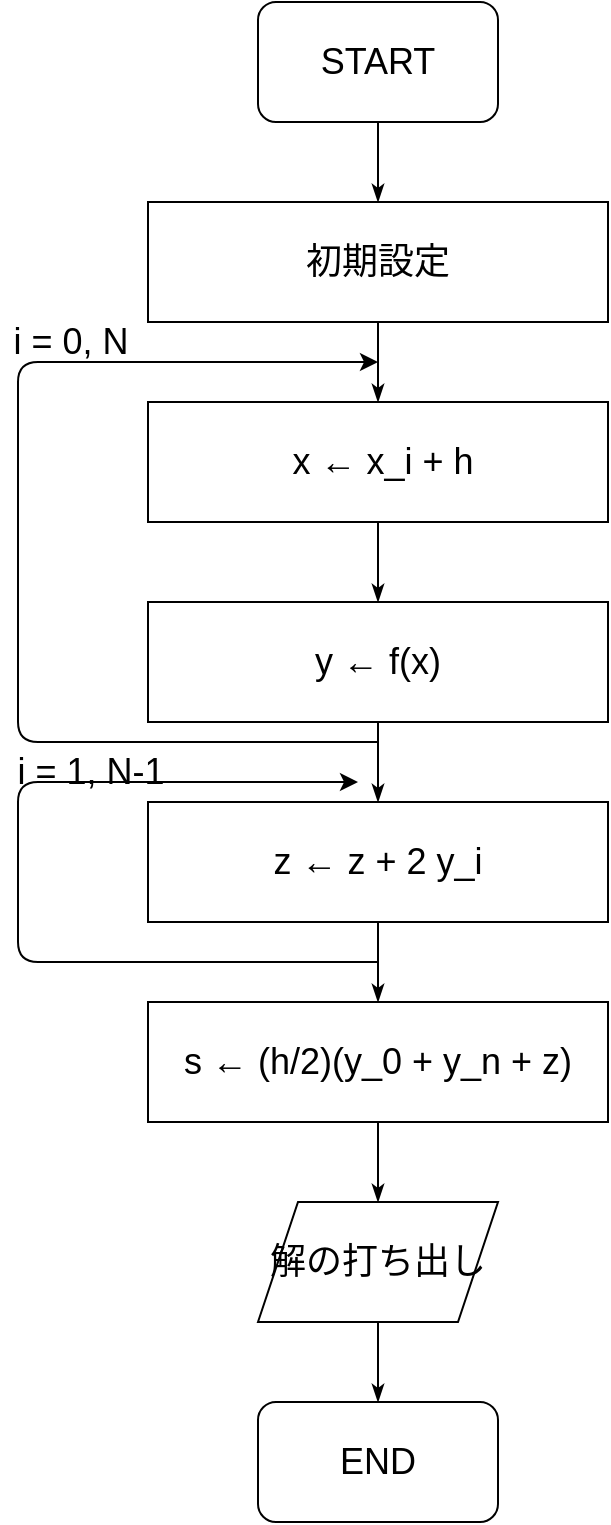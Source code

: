 <mxfile version="13.6.9" type="device"><diagram id="C5RBs43oDa-KdzZeNtuy" name="Page-1"><mxGraphModel dx="946" dy="517" grid="1" gridSize="10" guides="1" tooltips="1" connect="1" arrows="1" fold="1" page="1" pageScale="1" pageWidth="827" pageHeight="1169" math="0" shadow="0"><root><mxCell id="WIyWlLk6GJQsqaUBKTNV-0"/><mxCell id="WIyWlLk6GJQsqaUBKTNV-1" parent="WIyWlLk6GJQsqaUBKTNV-0"/><mxCell id="LUfyRW0H-IYIdBlhePFg-0" value="END" style="rounded=1;whiteSpace=wrap;html=1;fontSize=18;" vertex="1" parent="WIyWlLk6GJQsqaUBKTNV-1"><mxGeometry x="180" y="740" width="120" height="60" as="geometry"/></mxCell><mxCell id="LUfyRW0H-IYIdBlhePFg-3" value="" style="edgeStyle=orthogonalEdgeStyle;rounded=0;orthogonalLoop=1;jettySize=auto;html=1;startArrow=none;startFill=0;endArrow=classicThin;endFill=1;strokeWidth=1;fillColor=#A6DBFF;fontSize=18;" edge="1" parent="WIyWlLk6GJQsqaUBKTNV-1" source="LUfyRW0H-IYIdBlhePFg-1" target="LUfyRW0H-IYIdBlhePFg-2"><mxGeometry relative="1" as="geometry"/></mxCell><mxCell id="LUfyRW0H-IYIdBlhePFg-1" value="START" style="rounded=1;whiteSpace=wrap;html=1;fontSize=18;" vertex="1" parent="WIyWlLk6GJQsqaUBKTNV-1"><mxGeometry x="180" y="40" width="120" height="60" as="geometry"/></mxCell><mxCell id="LUfyRW0H-IYIdBlhePFg-5" value="" style="edgeStyle=orthogonalEdgeStyle;rounded=0;orthogonalLoop=1;jettySize=auto;html=1;startArrow=none;startFill=0;endArrow=classicThin;endFill=1;strokeWidth=1;fillColor=#A6DBFF;fontSize=18;" edge="1" parent="WIyWlLk6GJQsqaUBKTNV-1" source="LUfyRW0H-IYIdBlhePFg-2" target="LUfyRW0H-IYIdBlhePFg-4"><mxGeometry relative="1" as="geometry"/></mxCell><mxCell id="LUfyRW0H-IYIdBlhePFg-2" value="初期設定" style="rounded=0;whiteSpace=wrap;html=1;fontSize=18;" vertex="1" parent="WIyWlLk6GJQsqaUBKTNV-1"><mxGeometry x="125" y="140" width="230" height="60" as="geometry"/></mxCell><mxCell id="LUfyRW0H-IYIdBlhePFg-7" value="" style="edgeStyle=orthogonalEdgeStyle;rounded=0;orthogonalLoop=1;jettySize=auto;html=1;startArrow=none;startFill=0;endArrow=classicThin;endFill=1;strokeWidth=1;fillColor=#A6DBFF;fontSize=18;" edge="1" parent="WIyWlLk6GJQsqaUBKTNV-1" source="LUfyRW0H-IYIdBlhePFg-4" target="LUfyRW0H-IYIdBlhePFg-6"><mxGeometry relative="1" as="geometry"/></mxCell><mxCell id="LUfyRW0H-IYIdBlhePFg-4" value="&amp;nbsp;x ← x_i + h" style="rounded=0;whiteSpace=wrap;html=1;fontSize=18;" vertex="1" parent="WIyWlLk6GJQsqaUBKTNV-1"><mxGeometry x="125" y="240" width="230" height="60" as="geometry"/></mxCell><mxCell id="LUfyRW0H-IYIdBlhePFg-9" value="" style="edgeStyle=orthogonalEdgeStyle;rounded=0;orthogonalLoop=1;jettySize=auto;html=1;startArrow=none;startFill=0;endArrow=classicThin;endFill=1;strokeWidth=1;fillColor=#A6DBFF;fontSize=18;" edge="1" parent="WIyWlLk6GJQsqaUBKTNV-1" source="LUfyRW0H-IYIdBlhePFg-6" target="LUfyRW0H-IYIdBlhePFg-8"><mxGeometry relative="1" as="geometry"/></mxCell><mxCell id="LUfyRW0H-IYIdBlhePFg-6" value="y ← f(x)" style="rounded=0;whiteSpace=wrap;html=1;fontSize=18;" vertex="1" parent="WIyWlLk6GJQsqaUBKTNV-1"><mxGeometry x="125" y="340" width="230" height="60" as="geometry"/></mxCell><mxCell id="LUfyRW0H-IYIdBlhePFg-11" value="" style="edgeStyle=orthogonalEdgeStyle;rounded=0;orthogonalLoop=1;jettySize=auto;html=1;startArrow=none;startFill=0;endArrow=classicThin;endFill=1;strokeWidth=1;fillColor=#A6DBFF;fontSize=18;" edge="1" parent="WIyWlLk6GJQsqaUBKTNV-1" source="LUfyRW0H-IYIdBlhePFg-8" target="LUfyRW0H-IYIdBlhePFg-10"><mxGeometry relative="1" as="geometry"/></mxCell><mxCell id="LUfyRW0H-IYIdBlhePFg-8" value="z ← z + 2 y_i" style="rounded=0;whiteSpace=wrap;html=1;fontSize=18;" vertex="1" parent="WIyWlLk6GJQsqaUBKTNV-1"><mxGeometry x="125" y="440" width="230" height="60" as="geometry"/></mxCell><mxCell id="LUfyRW0H-IYIdBlhePFg-13" value="" style="edgeStyle=orthogonalEdgeStyle;rounded=0;orthogonalLoop=1;jettySize=auto;html=1;startArrow=none;startFill=0;endArrow=classicThin;endFill=1;strokeWidth=1;fillColor=#A6DBFF;fontSize=18;" edge="1" parent="WIyWlLk6GJQsqaUBKTNV-1" source="LUfyRW0H-IYIdBlhePFg-10" target="LUfyRW0H-IYIdBlhePFg-12"><mxGeometry relative="1" as="geometry"/></mxCell><mxCell id="LUfyRW0H-IYIdBlhePFg-10" value="s ← (h/2)(y_0 + y_n + z)" style="rounded=0;whiteSpace=wrap;html=1;fontSize=18;" vertex="1" parent="WIyWlLk6GJQsqaUBKTNV-1"><mxGeometry x="125" y="540" width="230" height="60" as="geometry"/></mxCell><mxCell id="LUfyRW0H-IYIdBlhePFg-14" value="" style="edgeStyle=orthogonalEdgeStyle;rounded=0;orthogonalLoop=1;jettySize=auto;html=1;startArrow=none;startFill=0;endArrow=classicThin;endFill=1;strokeWidth=1;fillColor=#A6DBFF;fontSize=18;" edge="1" parent="WIyWlLk6GJQsqaUBKTNV-1" source="LUfyRW0H-IYIdBlhePFg-12" target="LUfyRW0H-IYIdBlhePFg-0"><mxGeometry relative="1" as="geometry"/></mxCell><mxCell id="LUfyRW0H-IYIdBlhePFg-12" value="解の打ち出し" style="shape=parallelogram;perimeter=parallelogramPerimeter;whiteSpace=wrap;html=1;fixedSize=1;rounded=0;fontSize=18;" vertex="1" parent="WIyWlLk6GJQsqaUBKTNV-1"><mxGeometry x="180" y="640" width="120" height="60" as="geometry"/></mxCell><mxCell id="LUfyRW0H-IYIdBlhePFg-15" value="" style="endArrow=classic;html=1;strokeWidth=1;fillColor=#A6DBFF;fontSize=18;" edge="1" parent="WIyWlLk6GJQsqaUBKTNV-1"><mxGeometry width="50" height="50" relative="1" as="geometry"><mxPoint x="240" y="410" as="sourcePoint"/><mxPoint x="240" y="220" as="targetPoint"/><Array as="points"><mxPoint x="60" y="410"/><mxPoint x="60" y="220"/></Array></mxGeometry></mxCell><mxCell id="LUfyRW0H-IYIdBlhePFg-16" value="i = 0, N" style="text;html=1;align=center;verticalAlign=middle;resizable=0;points=[];autosize=1;fontSize=18;" vertex="1" parent="WIyWlLk6GJQsqaUBKTNV-1"><mxGeometry x="51" y="195" width="70" height="30" as="geometry"/></mxCell><mxCell id="LUfyRW0H-IYIdBlhePFg-17" value="" style="endArrow=classic;html=1;strokeWidth=1;fillColor=#A6DBFF;fontSize=18;" edge="1" parent="WIyWlLk6GJQsqaUBKTNV-1"><mxGeometry width="50" height="50" relative="1" as="geometry"><mxPoint x="240" y="520" as="sourcePoint"/><mxPoint x="230" y="430" as="targetPoint"/><Array as="points"><mxPoint x="60" y="520"/><mxPoint x="60" y="430"/></Array></mxGeometry></mxCell><mxCell id="LUfyRW0H-IYIdBlhePFg-18" value="i = 1, N-1" style="text;html=1;align=center;verticalAlign=middle;resizable=0;points=[];autosize=1;fontSize=18;" vertex="1" parent="WIyWlLk6GJQsqaUBKTNV-1"><mxGeometry x="51" y="410" width="90" height="30" as="geometry"/></mxCell></root></mxGraphModel></diagram></mxfile>